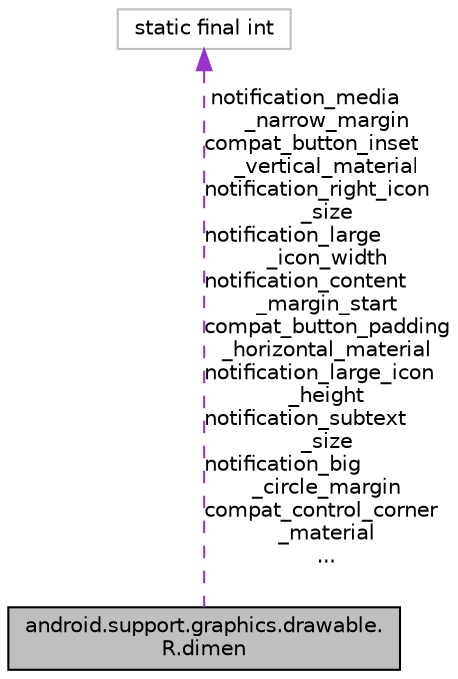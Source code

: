 digraph "android.support.graphics.drawable.R.dimen"
{
 // INTERACTIVE_SVG=YES
 // LATEX_PDF_SIZE
  edge [fontname="Helvetica",fontsize="10",labelfontname="Helvetica",labelfontsize="10"];
  node [fontname="Helvetica",fontsize="10",shape=record];
  Node1 [label="android.support.graphics.drawable.\lR.dimen",height=0.2,width=0.4,color="black", fillcolor="grey75", style="filled", fontcolor="black",tooltip=" "];
  Node2 -> Node1 [dir="back",color="darkorchid3",fontsize="10",style="dashed",label=" notification_media\l_narrow_margin\ncompat_button_inset\l_vertical_material\nnotification_right_icon\l_size\nnotification_large\l_icon_width\nnotification_content\l_margin_start\ncompat_button_padding\l_horizontal_material\nnotification_large_icon\l_height\nnotification_subtext\l_size\nnotification_big\l_circle_margin\ncompat_control_corner\l_material\n..." ,fontname="Helvetica"];
  Node2 [label="static final int",height=0.2,width=0.4,color="grey75", fillcolor="white", style="filled",tooltip=" "];
}
